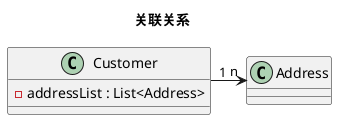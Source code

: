 @startuml
title 关联关系
class Customer {
   - addressList : List<Address>
}

class Address

Customer "1" -right-> "n" Address

@enduml